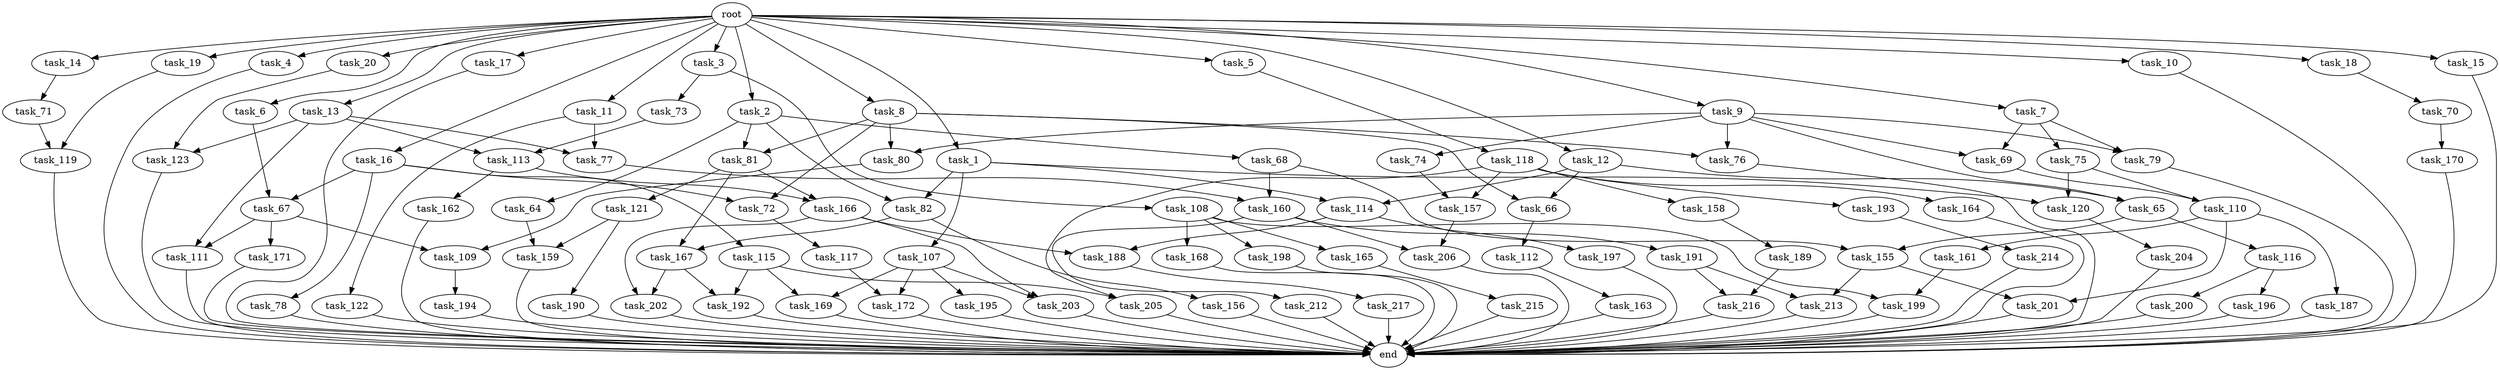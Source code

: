 digraph G {
  task_192 [size="618475290.624000"];
  task_16 [size="1.024000"];
  task_212 [size="214748364.800000"];
  task_168 [size="695784701.952000"];
  task_155 [size="171798691.840000"];
  task_158 [size="34359738.368000"];
  task_19 [size="1.024000"];
  task_12 [size="1.024000"];
  task_172 [size="1005022347.264000"];
  task_190 [size="77309411.328000"];
  task_119 [size="730144440.320000"];
  task_14 [size="1.024000"];
  task_11 [size="1.024000"];
  task_20 [size="1.024000"];
  task_166 [size="1717986918.400000"];
  task_68 [size="137438953.472000"];
  task_162 [size="858993459.200000"];
  task_189 [size="549755813.888000"];
  task_107 [size="137438953.472000"];
  task_77 [size="68719476.736000"];
  task_2 [size="1.024000"];
  task_156 [size="420906795.008000"];
  task_13 [size="1.024000"];
  task_123 [size="455266533.376000"];
  task_79 [size="893353197.568000"];
  task_72 [size="111669149.696000"];
  task_200 [size="309237645.312000"];
  task_217 [size="695784701.952000"];
  root [size="0.000000"];
  task_202 [size="523986010.112000"];
  task_216 [size="833223655.424000"];
  task_117 [size="214748364.800000"];
  task_7 [size="1.024000"];
  task_74 [size="34359738.368000"];
  task_118 [size="309237645.312000"];
  task_159 [size="154618822.656000"];
  task_1 [size="1.024000"];
  task_157 [size="893353197.568000"];
  task_198 [size="695784701.952000"];
  task_215 [size="858993459.200000"];
  task_82 [size="274877906.944000"];
  task_203 [size="523986010.112000"];
  task_115 [size="34359738.368000"];
  task_165 [size="695784701.952000"];
  task_108 [size="214748364.800000"];
  task_110 [size="1554778161.152000"];
  task_66 [size="386547056.640000"];
  task_4 [size="1.024000"];
  task_191 [size="214748364.800000"];
  task_112 [size="77309411.328000"];
  task_199 [size="730144440.320000"];
  task_65 [size="343597383.680000"];
  task_69 [size="893353197.568000"];
  task_73 [size="214748364.800000"];
  task_76 [size="111669149.696000"];
  task_188 [size="292057776.128000"];
  task_17 [size="1.024000"];
  task_114 [size="446676598.784000"];
  task_10 [size="1.024000"];
  task_81 [size="214748364.800000"];
  task_205 [size="343597383.680000"];
  task_111 [size="584115552.256000"];
  task_163 [size="858993459.200000"];
  task_122 [size="34359738.368000"];
  task_6 [size="1.024000"];
  task_187 [size="214748364.800000"];
  task_18 [size="1.024000"];
  task_214 [size="858993459.200000"];
  task_75 [size="858993459.200000"];
  task_64 [size="137438953.472000"];
  task_121 [size="858993459.200000"];
  task_15 [size="1.024000"];
  task_169 [size="618475290.624000"];
  end [size="0.000000"];
  task_164 [size="34359738.368000"];
  task_167 [size="1279900254.208000"];
  task_196 [size="309237645.312000"];
  task_70 [size="77309411.328000"];
  task_160 [size="171798691.840000"];
  task_193 [size="34359738.368000"];
  task_78 [size="34359738.368000"];
  task_3 [size="1.024000"];
  task_170 [size="695784701.952000"];
  task_71 [size="214748364.800000"];
  task_197 [size="77309411.328000"];
  task_201 [size="635655159.808000"];
  task_194 [size="77309411.328000"];
  task_109 [size="1408749273.088000"];
  task_8 [size="1.024000"];
  task_9 [size="1.024000"];
  task_120 [size="833223655.424000"];
  task_5 [size="1.024000"];
  task_67 [size="893353197.568000"];
  task_161 [size="214748364.800000"];
  task_80 [size="111669149.696000"];
  task_204 [size="77309411.328000"];
  task_195 [size="309237645.312000"];
  task_113 [size="249108103.168000"];
  task_116 [size="34359738.368000"];
  task_171 [size="549755813.888000"];
  task_213 [size="558345748.480000"];
  task_206 [size="910533066.752000"];

  task_192 -> end [size="1.000000"];
  task_16 -> task_67 [size="33554432.000000"];
  task_16 -> task_78 [size="33554432.000000"];
  task_16 -> task_115 [size="33554432.000000"];
  task_16 -> task_72 [size="33554432.000000"];
  task_212 -> end [size="1.000000"];
  task_168 -> end [size="1.000000"];
  task_155 -> task_201 [size="411041792.000000"];
  task_155 -> task_213 [size="411041792.000000"];
  task_158 -> task_189 [size="536870912.000000"];
  task_19 -> task_119 [size="301989888.000000"];
  task_12 -> task_66 [size="301989888.000000"];
  task_12 -> task_65 [size="301989888.000000"];
  task_12 -> task_114 [size="301989888.000000"];
  task_172 -> end [size="1.000000"];
  task_190 -> end [size="1.000000"];
  task_119 -> end [size="1.000000"];
  task_14 -> task_71 [size="209715200.000000"];
  task_11 -> task_122 [size="33554432.000000"];
  task_11 -> task_77 [size="33554432.000000"];
  task_20 -> task_123 [size="411041792.000000"];
  task_166 -> task_202 [size="209715200.000000"];
  task_166 -> task_203 [size="209715200.000000"];
  task_166 -> task_188 [size="209715200.000000"];
  task_68 -> task_160 [size="134217728.000000"];
  task_68 -> task_155 [size="134217728.000000"];
  task_162 -> end [size="1.000000"];
  task_189 -> task_216 [size="679477248.000000"];
  task_107 -> task_203 [size="301989888.000000"];
  task_107 -> task_195 [size="301989888.000000"];
  task_107 -> task_172 [size="301989888.000000"];
  task_107 -> task_169 [size="301989888.000000"];
  task_77 -> task_160 [size="33554432.000000"];
  task_2 -> task_68 [size="134217728.000000"];
  task_2 -> task_64 [size="134217728.000000"];
  task_2 -> task_81 [size="134217728.000000"];
  task_2 -> task_82 [size="134217728.000000"];
  task_156 -> end [size="1.000000"];
  task_13 -> task_111 [size="33554432.000000"];
  task_13 -> task_113 [size="33554432.000000"];
  task_13 -> task_123 [size="33554432.000000"];
  task_13 -> task_77 [size="33554432.000000"];
  task_123 -> end [size="1.000000"];
  task_79 -> end [size="1.000000"];
  task_72 -> task_117 [size="209715200.000000"];
  task_200 -> end [size="1.000000"];
  task_217 -> end [size="1.000000"];
  root -> task_2 [size="1.000000"];
  root -> task_7 [size="1.000000"];
  root -> task_5 [size="1.000000"];
  root -> task_11 [size="1.000000"];
  root -> task_20 [size="1.000000"];
  root -> task_10 [size="1.000000"];
  root -> task_16 [size="1.000000"];
  root -> task_4 [size="1.000000"];
  root -> task_17 [size="1.000000"];
  root -> task_3 [size="1.000000"];
  root -> task_13 [size="1.000000"];
  root -> task_18 [size="1.000000"];
  root -> task_9 [size="1.000000"];
  root -> task_19 [size="1.000000"];
  root -> task_6 [size="1.000000"];
  root -> task_14 [size="1.000000"];
  root -> task_8 [size="1.000000"];
  root -> task_12 [size="1.000000"];
  root -> task_15 [size="1.000000"];
  root -> task_1 [size="1.000000"];
  task_202 -> end [size="1.000000"];
  task_216 -> end [size="1.000000"];
  task_117 -> task_172 [size="679477248.000000"];
  task_7 -> task_75 [size="838860800.000000"];
  task_7 -> task_69 [size="838860800.000000"];
  task_7 -> task_79 [size="838860800.000000"];
  task_74 -> task_157 [size="838860800.000000"];
  task_118 -> task_205 [size="33554432.000000"];
  task_118 -> task_164 [size="33554432.000000"];
  task_118 -> task_193 [size="33554432.000000"];
  task_118 -> task_157 [size="33554432.000000"];
  task_118 -> task_158 [size="33554432.000000"];
  task_159 -> end [size="1.000000"];
  task_1 -> task_82 [size="134217728.000000"];
  task_1 -> task_107 [size="134217728.000000"];
  task_1 -> task_114 [size="134217728.000000"];
  task_1 -> task_120 [size="134217728.000000"];
  task_157 -> task_206 [size="679477248.000000"];
  task_198 -> end [size="1.000000"];
  task_215 -> end [size="1.000000"];
  task_82 -> task_156 [size="411041792.000000"];
  task_82 -> task_167 [size="411041792.000000"];
  task_203 -> end [size="1.000000"];
  task_115 -> task_205 [size="301989888.000000"];
  task_115 -> task_192 [size="301989888.000000"];
  task_115 -> task_169 [size="301989888.000000"];
  task_165 -> task_215 [size="838860800.000000"];
  task_108 -> task_198 [size="679477248.000000"];
  task_108 -> task_168 [size="679477248.000000"];
  task_108 -> task_165 [size="679477248.000000"];
  task_108 -> task_199 [size="679477248.000000"];
  task_110 -> task_187 [size="209715200.000000"];
  task_110 -> task_161 [size="209715200.000000"];
  task_110 -> task_201 [size="209715200.000000"];
  task_66 -> task_112 [size="75497472.000000"];
  task_4 -> end [size="1.000000"];
  task_191 -> task_216 [size="134217728.000000"];
  task_191 -> task_213 [size="134217728.000000"];
  task_112 -> task_163 [size="838860800.000000"];
  task_199 -> end [size="1.000000"];
  task_65 -> task_116 [size="33554432.000000"];
  task_65 -> task_155 [size="33554432.000000"];
  task_69 -> task_110 [size="838860800.000000"];
  task_73 -> task_113 [size="209715200.000000"];
  task_76 -> end [size="1.000000"];
  task_188 -> task_217 [size="679477248.000000"];
  task_17 -> end [size="1.000000"];
  task_114 -> task_197 [size="75497472.000000"];
  task_114 -> task_188 [size="75497472.000000"];
  task_10 -> end [size="1.000000"];
  task_81 -> task_166 [size="838860800.000000"];
  task_81 -> task_121 [size="838860800.000000"];
  task_81 -> task_167 [size="838860800.000000"];
  task_205 -> end [size="1.000000"];
  task_111 -> end [size="1.000000"];
  task_163 -> end [size="1.000000"];
  task_122 -> end [size="1.000000"];
  task_6 -> task_67 [size="838860800.000000"];
  task_187 -> end [size="1.000000"];
  task_18 -> task_70 [size="75497472.000000"];
  task_214 -> end [size="1.000000"];
  task_75 -> task_120 [size="679477248.000000"];
  task_75 -> task_110 [size="679477248.000000"];
  task_64 -> task_159 [size="75497472.000000"];
  task_121 -> task_159 [size="75497472.000000"];
  task_121 -> task_190 [size="75497472.000000"];
  task_15 -> end [size="1.000000"];
  task_169 -> end [size="1.000000"];
  task_164 -> end [size="1.000000"];
  task_167 -> task_202 [size="301989888.000000"];
  task_167 -> task_192 [size="301989888.000000"];
  task_196 -> end [size="1.000000"];
  task_70 -> task_170 [size="679477248.000000"];
  task_160 -> task_212 [size="209715200.000000"];
  task_160 -> task_191 [size="209715200.000000"];
  task_160 -> task_206 [size="209715200.000000"];
  task_193 -> task_214 [size="838860800.000000"];
  task_78 -> end [size="1.000000"];
  task_3 -> task_108 [size="209715200.000000"];
  task_3 -> task_73 [size="209715200.000000"];
  task_170 -> end [size="1.000000"];
  task_71 -> task_119 [size="411041792.000000"];
  task_197 -> end [size="1.000000"];
  task_201 -> end [size="1.000000"];
  task_194 -> end [size="1.000000"];
  task_109 -> task_194 [size="75497472.000000"];
  task_8 -> task_66 [size="75497472.000000"];
  task_8 -> task_72 [size="75497472.000000"];
  task_8 -> task_80 [size="75497472.000000"];
  task_8 -> task_76 [size="75497472.000000"];
  task_8 -> task_81 [size="75497472.000000"];
  task_9 -> task_74 [size="33554432.000000"];
  task_9 -> task_69 [size="33554432.000000"];
  task_9 -> task_79 [size="33554432.000000"];
  task_9 -> task_65 [size="33554432.000000"];
  task_9 -> task_80 [size="33554432.000000"];
  task_9 -> task_76 [size="33554432.000000"];
  task_120 -> task_204 [size="75497472.000000"];
  task_5 -> task_118 [size="301989888.000000"];
  task_67 -> task_111 [size="536870912.000000"];
  task_67 -> task_109 [size="536870912.000000"];
  task_67 -> task_171 [size="536870912.000000"];
  task_161 -> task_199 [size="33554432.000000"];
  task_80 -> task_109 [size="838860800.000000"];
  task_204 -> end [size="1.000000"];
  task_195 -> end [size="1.000000"];
  task_113 -> task_166 [size="838860800.000000"];
  task_113 -> task_162 [size="838860800.000000"];
  task_116 -> task_200 [size="301989888.000000"];
  task_116 -> task_196 [size="301989888.000000"];
  task_171 -> end [size="1.000000"];
  task_213 -> end [size="1.000000"];
  task_206 -> end [size="1.000000"];
}
